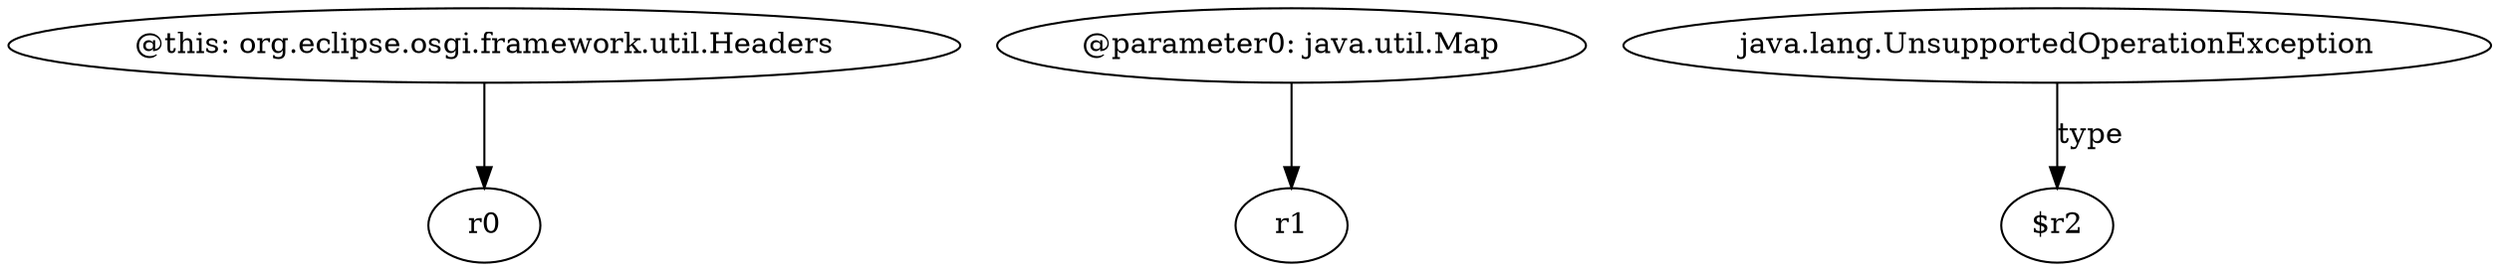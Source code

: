 digraph g {
0[label="@this: org.eclipse.osgi.framework.util.Headers"]
1[label="r0"]
0->1[label=""]
2[label="@parameter0: java.util.Map"]
3[label="r1"]
2->3[label=""]
4[label="java.lang.UnsupportedOperationException"]
5[label="$r2"]
4->5[label="type"]
}